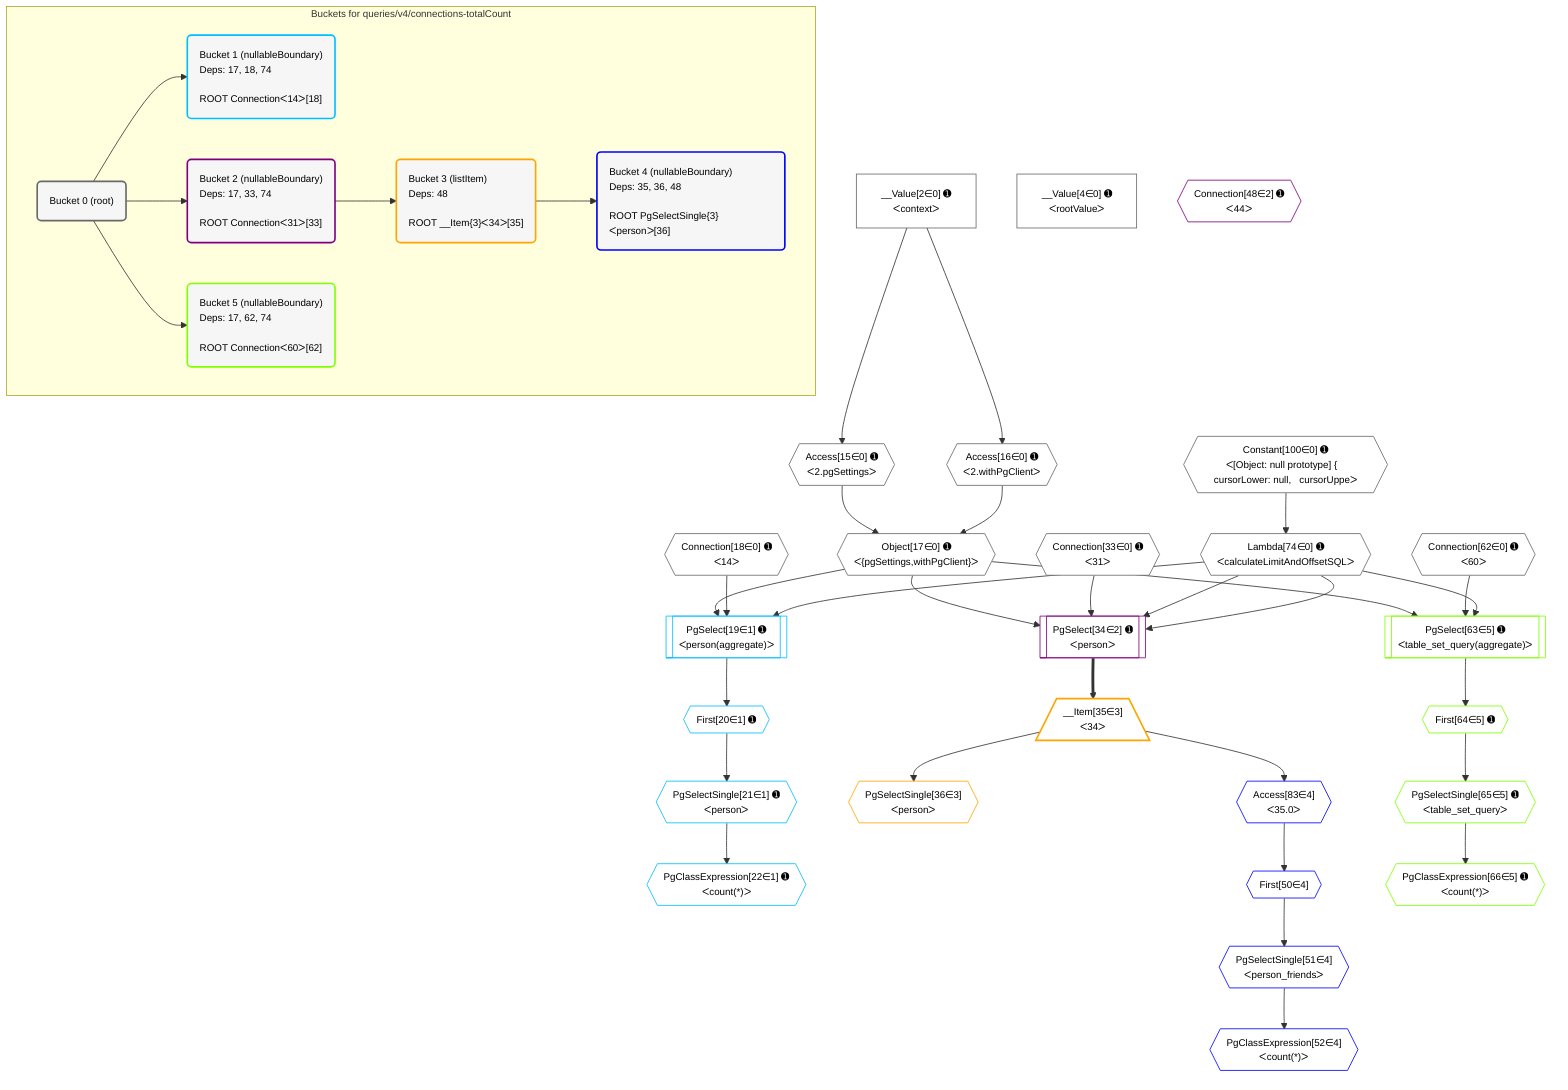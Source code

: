 %%{init: {'themeVariables': { 'fontSize': '12px'}}}%%
graph TD
    classDef path fill:#eee,stroke:#000,color:#000
    classDef plan fill:#fff,stroke-width:1px,color:#000
    classDef itemplan fill:#fff,stroke-width:2px,color:#000
    classDef unbatchedplan fill:#dff,stroke-width:1px,color:#000
    classDef sideeffectplan fill:#fcc,stroke-width:2px,color:#000
    classDef bucket fill:#f6f6f6,color:#000,stroke-width:2px,text-align:left


    %% plan dependencies
    Object17{{"Object[17∈0] ➊<br />ᐸ{pgSettings,withPgClient}ᐳ"}}:::plan
    Access15{{"Access[15∈0] ➊<br />ᐸ2.pgSettingsᐳ"}}:::plan
    Access16{{"Access[16∈0] ➊<br />ᐸ2.withPgClientᐳ"}}:::plan
    Access15 & Access16 --> Object17
    __Value2["__Value[2∈0] ➊<br />ᐸcontextᐳ"]:::plan
    __Value2 --> Access15
    __Value2 --> Access16
    Lambda74{{"Lambda[74∈0] ➊<br />ᐸcalculateLimitAndOffsetSQLᐳ"}}:::plan
    Constant100{{"Constant[100∈0] ➊<br />ᐸ[Object: null prototype] {   cursorLower: null,   cursorUppeᐳ"}}:::plan
    Constant100 --> Lambda74
    __Value4["__Value[4∈0] ➊<br />ᐸrootValueᐳ"]:::plan
    Connection18{{"Connection[18∈0] ➊<br />ᐸ14ᐳ"}}:::plan
    Connection33{{"Connection[33∈0] ➊<br />ᐸ31ᐳ"}}:::plan
    Connection62{{"Connection[62∈0] ➊<br />ᐸ60ᐳ"}}:::plan
    PgSelect19[["PgSelect[19∈1] ➊<br />ᐸperson(aggregate)ᐳ"]]:::plan
    Object17 & Connection18 & Lambda74 --> PgSelect19
    First20{{"First[20∈1] ➊"}}:::plan
    PgSelect19 --> First20
    PgSelectSingle21{{"PgSelectSingle[21∈1] ➊<br />ᐸpersonᐳ"}}:::plan
    First20 --> PgSelectSingle21
    PgClassExpression22{{"PgClassExpression[22∈1] ➊<br />ᐸcount(*)ᐳ"}}:::plan
    PgSelectSingle21 --> PgClassExpression22
    PgSelect34[["PgSelect[34∈2] ➊<br />ᐸpersonᐳ"]]:::plan
    Object17 & Connection33 & Lambda74 & Lambda74 --> PgSelect34
    Connection48{{"Connection[48∈2] ➊<br />ᐸ44ᐳ"}}:::plan
    __Item35[/"__Item[35∈3]<br />ᐸ34ᐳ"\]:::itemplan
    PgSelect34 ==> __Item35
    PgSelectSingle36{{"PgSelectSingle[36∈3]<br />ᐸpersonᐳ"}}:::plan
    __Item35 --> PgSelectSingle36
    First50{{"First[50∈4]"}}:::plan
    Access83{{"Access[83∈4]<br />ᐸ35.0ᐳ"}}:::plan
    Access83 --> First50
    PgSelectSingle51{{"PgSelectSingle[51∈4]<br />ᐸperson_friendsᐳ"}}:::plan
    First50 --> PgSelectSingle51
    PgClassExpression52{{"PgClassExpression[52∈4]<br />ᐸcount(*)ᐳ"}}:::plan
    PgSelectSingle51 --> PgClassExpression52
    __Item35 --> Access83
    PgSelect63[["PgSelect[63∈5] ➊<br />ᐸtable_set_query(aggregate)ᐳ"]]:::plan
    Object17 & Connection62 & Lambda74 --> PgSelect63
    First64{{"First[64∈5] ➊"}}:::plan
    PgSelect63 --> First64
    PgSelectSingle65{{"PgSelectSingle[65∈5] ➊<br />ᐸtable_set_queryᐳ"}}:::plan
    First64 --> PgSelectSingle65
    PgClassExpression66{{"PgClassExpression[66∈5] ➊<br />ᐸcount(*)ᐳ"}}:::plan
    PgSelectSingle65 --> PgClassExpression66

    %% define steps

    subgraph "Buckets for queries/v4/connections-totalCount"
    Bucket0("Bucket 0 (root)"):::bucket
    classDef bucket0 stroke:#696969
    class Bucket0,__Value2,__Value4,Access15,Access16,Object17,Connection18,Connection33,Connection62,Lambda74,Constant100 bucket0
    Bucket1("Bucket 1 (nullableBoundary)<br />Deps: 17, 18, 74<br /><br />ROOT Connectionᐸ14ᐳ[18]"):::bucket
    classDef bucket1 stroke:#00bfff
    class Bucket1,PgSelect19,First20,PgSelectSingle21,PgClassExpression22 bucket1
    Bucket2("Bucket 2 (nullableBoundary)<br />Deps: 17, 33, 74<br /><br />ROOT Connectionᐸ31ᐳ[33]"):::bucket
    classDef bucket2 stroke:#7f007f
    class Bucket2,PgSelect34,Connection48 bucket2
    Bucket3("Bucket 3 (listItem)<br />Deps: 48<br /><br />ROOT __Item{3}ᐸ34ᐳ[35]"):::bucket
    classDef bucket3 stroke:#ffa500
    class Bucket3,__Item35,PgSelectSingle36 bucket3
    Bucket4("Bucket 4 (nullableBoundary)<br />Deps: 35, 36, 48<br /><br />ROOT PgSelectSingle{3}ᐸpersonᐳ[36]"):::bucket
    classDef bucket4 stroke:#0000ff
    class Bucket4,First50,PgSelectSingle51,PgClassExpression52,Access83 bucket4
    Bucket5("Bucket 5 (nullableBoundary)<br />Deps: 17, 62, 74<br /><br />ROOT Connectionᐸ60ᐳ[62]"):::bucket
    classDef bucket5 stroke:#7fff00
    class Bucket5,PgSelect63,First64,PgSelectSingle65,PgClassExpression66 bucket5
    Bucket0 --> Bucket1 & Bucket2 & Bucket5
    Bucket2 --> Bucket3
    Bucket3 --> Bucket4
    end